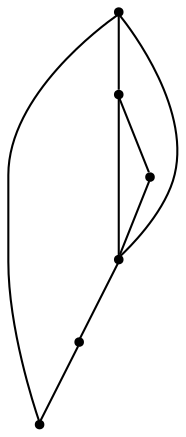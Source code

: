 graph {
  node [shape=point,comment="{\"directed\":false,\"doi\":\"10.1007/978-3-662-45803-7_26\",\"figure\":\"3 (4)\"}"]

  v0 [pos="1198.9686149012257,2588.9513046524503"]
  v1 [pos="1149.1660422243874,2640.474155808179"]
  v2 [pos="1087.171299517684,2677.838591586806"]
  v3 [pos="1086.303975004319,2624.515786610762"]
  v4 [pos="1023.4920436202638,2646.8984184679643"]
  v5 [pos="984.1678606701801,2593.4328690625734"]

  v0 -- v1 [id="-18",pos="1198.9686149012257,2588.9513046524503 1192.9558775324572,2598.8772586431905 1192.9558775324572,2598.8772586431905 1192.9558775324572,2598.8772586431905 1188.9279593772258,2602.300071590728 1180.872123066763,2609.1370463082667 1173.9546501800914,2615.8279687932836 1167.0371772934202,2622.51482013593 1161.2580678305408,2629.0515481036855 1158.372585045173,2632.319912087563 1155.4830303137333,2635.5882760714403 1158.372585045173,2632.319912087563 1158.372585045173,2632.319912087563 1149.1660422243874,2640.474155808179 1149.1660422243874,2640.474155808179 1149.1660422243874,2640.474155808179"]
  v2 -- v1 [id="-19",pos="1087.171299517684,2677.838591586806 1097.1826879292905,2670.698316762706 1097.1826879292905,2670.698316762706 1097.1826879292905,2670.698316762706 1100.906100867315,2668.422039285106 1108.3531812399935,2663.861342045167 1116.6383190136435,2659.146450287966 1124.9234567872936,2654.435629673135 1134.0466519619154,2649.5746856834116 1138.6083767975408,2647.14014254618 1149.1660422243874,2640.474155808179 1149.1660422243874,2640.474155808179 1149.1660422243874,2640.474155808179"]
  v3 -- v0 [id="-22",pos="1086.303975004319,2624.515786610762 1100.009763738186,2621.8476616800544 1100.009763738186,2621.8476616800544 1100.009763738186,2621.8476616800544 1106.622858655965,2618.8917578730707 1119.857446880297,2612.9804591519 1136.8905245483584,2607.631741416977 1153.9236022164198,2602.283278128452 1174.7594957709123,2597.497395826175 1185.1752793268076,2595.104327451837 1198.9686149012257,2588.9513046524503 1198.9686149012257,2588.9513046524503 1198.9686149012257,2588.9513046524503"]
  v5 -- v4 [id="-4",pos="984.1678606701801,2593.4328690625734 992.73657131326,2601.2369945393743 992.73657131326,2601.2369945393743 992.73657131326,2601.2369945393743 996.4642470698288,2604.2761023185435 1003.9112638183499,2610.3543178768828 1009.1566938491502,2617.1203020493454 1014.4021875041078,2623.882215079438 1017.4418316228002,2631.331896723655 1018.9637850914186,2635.054701974578 1023.4920436202638,2646.8984184679643 1023.4920436202638,2646.8984184679643 1023.4920436202638,2646.8984184679643"]
  v5 -- v3 [id="-10",pos="984.1678606701801,2593.4328690625734 999.4955564239049,2599.0482466227286 999.4955564239049,2599.0482466227286 999.4955564239049,2599.0482466227286 1009.4944745006653,2602.003895983314 1029.4838486412552,2607.915449150883 1044.2653310038972,2612.2758970755 1059.0468769906968,2616.6409250352835 1068.6162047568469,2619.454847752115 1073.4030318612727,2620.8596463161466 1086.303975004319,2624.515786610762 1086.303975004319,2624.515786610762 1086.303975004319,2624.515786610762"]
  v4 -- v3 [id="-11",pos="1023.4920436202638,2646.8984184679643 1032.7195187888267,2642.658578136057 1032.7195187888267,2642.658578136057 1032.7195187888267,2642.658578136057 1035.3797720570792,2641.5163682548873 1040.7002785935845,2639.2400907772876 1048.9103398615296,2636.805547640056 1057.120464753632,2634.375075645194 1068.2200807530169,2631.7863379907008 1073.765816806637,2630.498075877009 1086.303975004319,2624.515786610762 1086.303975004319,2624.515786610762 1086.303975004319,2624.515786610762"]
  v0 -- v5 [id="-23",pos="1198.9686149012257,2588.9513046524503 1181.234908012127,2583.427527795619 1181.234908012127,2583.427527795619 1181.234908012127,2583.427527795619 1170.2521059656867,2581.7390214976813 1148.2945185166354,2578.362263348204 1129.7102838917194,2576.5322848529104 1111.1302484611904,2574.7020519112184 1095.9234386064823,2574.4185986237107 1073.1237218103872,2576.3905582091566 1050.3156066255183,2578.362263348204 1019.9061861104886,2582.5853102178353 1004.7077110203969,2584.694925304665 984.1678606701801,2593.4328690625734 984.1678606701801,2593.4328690625734 984.1678606701801,2593.4328690625734"]
  v3 -- v2 [id="-24",pos="1086.303975004319,2624.515786610762 1086.8335824903263,2635.434081554178 1086.8335824903263,2635.434081554178 1086.8335824903263,2635.434081554178 1087.329723669553,2638.7940462413794 1088.3179340819347,2645.5101589198102 1088.4179512573317,2651.738243406643 1088.5138964866562,2657.958185608736 1087.7258476733832,2663.690354065629 1087.329723669553,2666.5584738652606 1087.171299517684,2677.838591586806 1087.171299517684,2677.838591586806 1087.171299517684,2677.838591586806"]
}
